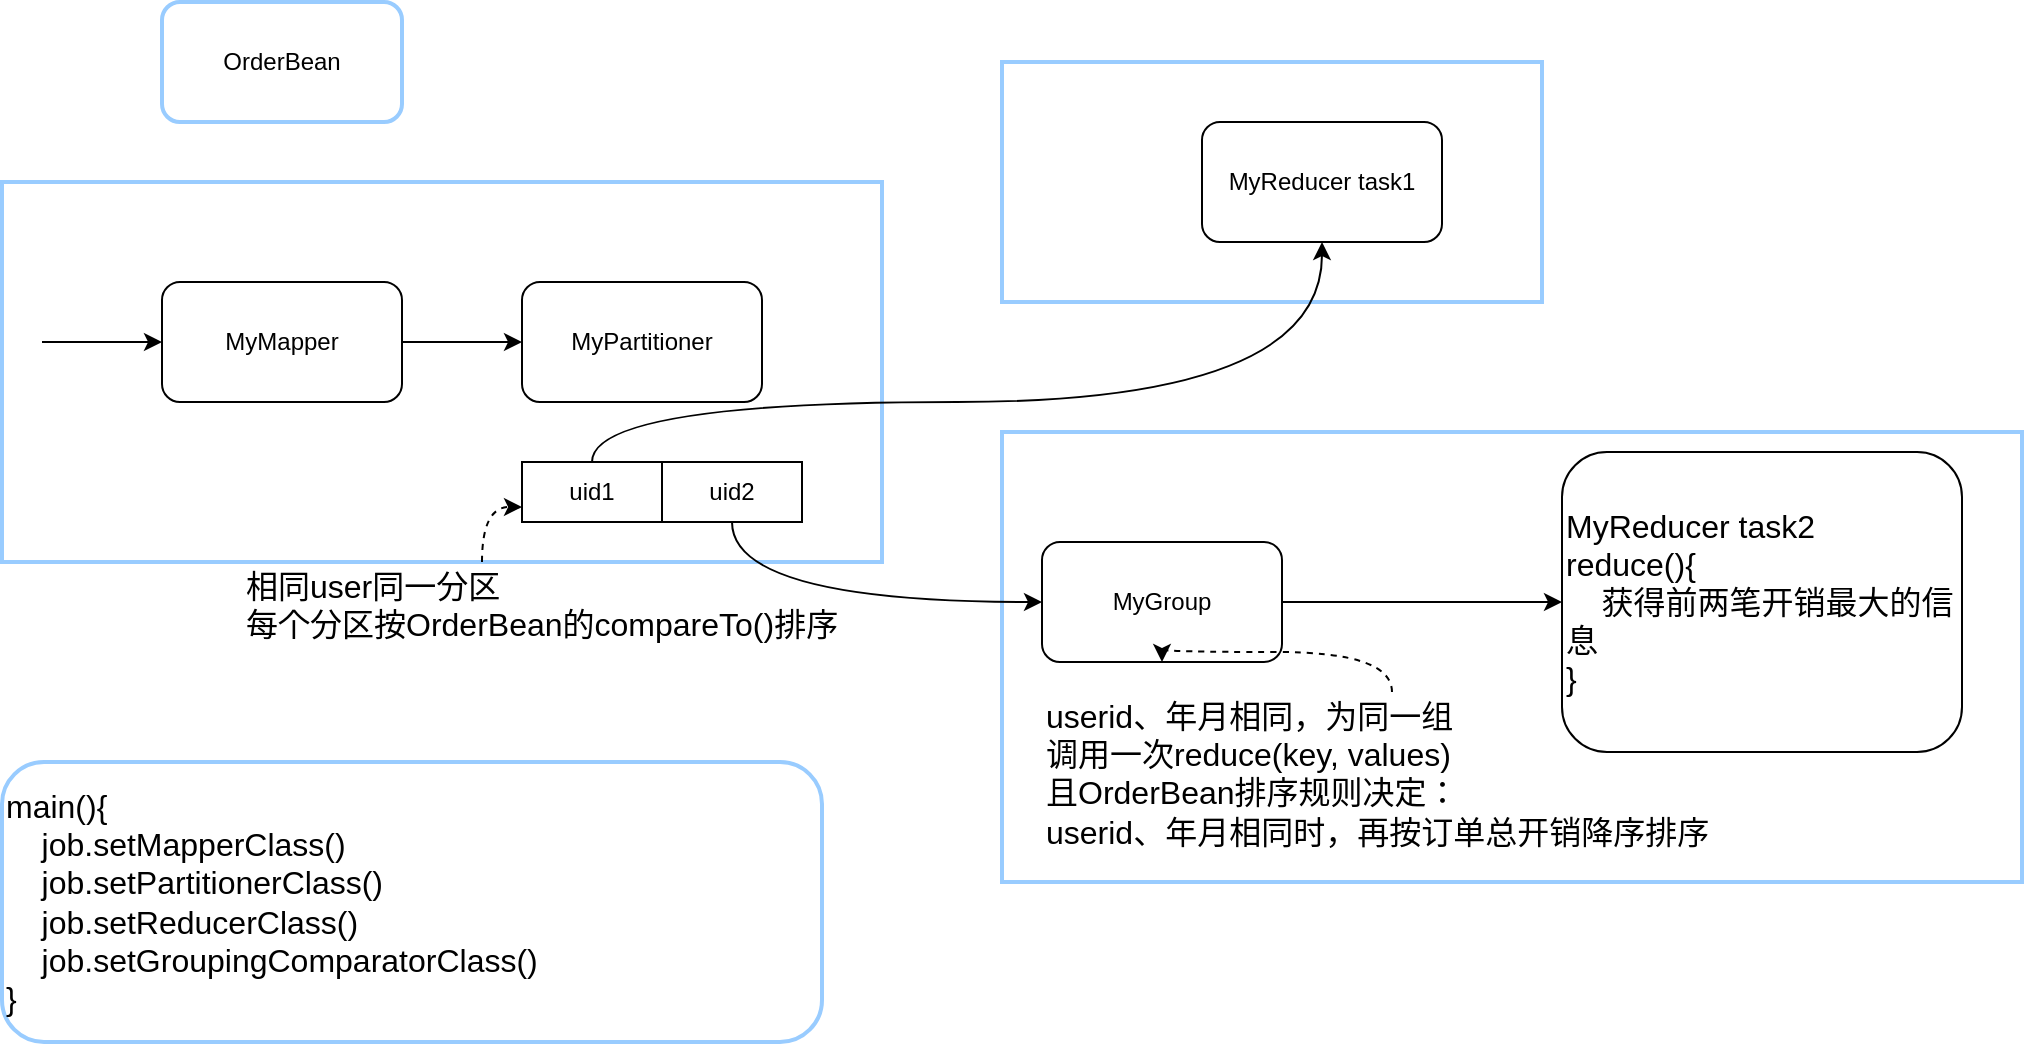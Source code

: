 <mxfile version="12.1.3" type="device" pages="1"><diagram id="J7AcV0-GHyfmJAdUDo1-" name="Page-1"><mxGraphModel dx="1634" dy="794" grid="1" gridSize="10" guides="1" tooltips="1" connect="1" arrows="1" fold="1" page="1" pageScale="1" pageWidth="2339" pageHeight="3300" math="0" shadow="0"><root><mxCell id="0"/><mxCell id="1" parent="0"/><mxCell id="vLN60qGroXsFLCZ4LbP1-23" value="" style="rounded=0;whiteSpace=wrap;html=1;fontSize=16;strokeWidth=2;strokeColor=#99CCFF;" vertex="1" parent="1"><mxGeometry x="540" y="80" width="270" height="120" as="geometry"/></mxCell><mxCell id="vLN60qGroXsFLCZ4LbP1-22" value="" style="rounded=0;whiteSpace=wrap;html=1;fontSize=16;strokeWidth=2;strokeColor=#99CCFF;" vertex="1" parent="1"><mxGeometry x="540" y="265" width="510" height="225" as="geometry"/></mxCell><mxCell id="vLN60qGroXsFLCZ4LbP1-21" value="" style="rounded=0;whiteSpace=wrap;html=1;fontSize=16;strokeWidth=2;strokeColor=#99CCFF;" vertex="1" parent="1"><mxGeometry x="40" y="140" width="440" height="190" as="geometry"/></mxCell><mxCell id="vLN60qGroXsFLCZ4LbP1-1" value="OrderBean" style="rounded=1;whiteSpace=wrap;html=1;strokeWidth=2;strokeColor=#99CCFF;" vertex="1" parent="1"><mxGeometry x="120" y="50" width="120" height="60" as="geometry"/></mxCell><mxCell id="vLN60qGroXsFLCZ4LbP1-6" style="edgeStyle=orthogonalEdgeStyle;rounded=0;orthogonalLoop=1;jettySize=auto;html=1;exitX=1;exitY=0.5;exitDx=0;exitDy=0;entryX=0;entryY=0.5;entryDx=0;entryDy=0;" edge="1" parent="1" source="vLN60qGroXsFLCZ4LbP1-3" target="vLN60qGroXsFLCZ4LbP1-5"><mxGeometry relative="1" as="geometry"/></mxCell><mxCell id="vLN60qGroXsFLCZ4LbP1-3" value="MyMapper" style="rounded=1;whiteSpace=wrap;html=1;" vertex="1" parent="1"><mxGeometry x="120" y="190" width="120" height="60" as="geometry"/></mxCell><mxCell id="vLN60qGroXsFLCZ4LbP1-4" value="" style="endArrow=classic;html=1;entryX=0;entryY=0.5;entryDx=0;entryDy=0;" edge="1" parent="1" target="vLN60qGroXsFLCZ4LbP1-3"><mxGeometry width="50" height="50" relative="1" as="geometry"><mxPoint x="60" y="220" as="sourcePoint"/><mxPoint x="170" y="270" as="targetPoint"/></mxGeometry></mxCell><mxCell id="vLN60qGroXsFLCZ4LbP1-5" value="MyPartitioner" style="rounded=1;whiteSpace=wrap;html=1;" vertex="1" parent="1"><mxGeometry x="300" y="190" width="120" height="60" as="geometry"/></mxCell><mxCell id="vLN60qGroXsFLCZ4LbP1-15" style="edgeStyle=orthogonalEdgeStyle;curved=1;rounded=0;orthogonalLoop=1;jettySize=auto;html=1;exitX=0.5;exitY=1;exitDx=0;exitDy=0;entryX=0;entryY=0.5;entryDx=0;entryDy=0;" edge="1" parent="1" source="vLN60qGroXsFLCZ4LbP1-8" target="vLN60qGroXsFLCZ4LbP1-16"><mxGeometry relative="1" as="geometry"/></mxCell><mxCell id="vLN60qGroXsFLCZ4LbP1-8" value="uid2" style="rounded=0;whiteSpace=wrap;html=1;" vertex="1" parent="1"><mxGeometry x="370" y="280" width="70" height="30" as="geometry"/></mxCell><mxCell id="vLN60qGroXsFLCZ4LbP1-19" style="edgeStyle=orthogonalEdgeStyle;curved=1;rounded=0;orthogonalLoop=1;jettySize=auto;html=1;entryX=0;entryY=0.75;entryDx=0;entryDy=0;fontSize=16;dashed=1;" edge="1" parent="1" source="vLN60qGroXsFLCZ4LbP1-9" target="vLN60qGroXsFLCZ4LbP1-7"><mxGeometry relative="1" as="geometry"/></mxCell><mxCell id="vLN60qGroXsFLCZ4LbP1-9" value="相同user同一分区&lt;br style=&quot;font-size: 16px;&quot;&gt;每个分区按OrderBean的compareTo()排序" style="text;html=1;resizable=0;points=[];autosize=1;align=left;verticalAlign=top;spacingTop=-4;fontSize=16;" vertex="1" parent="1"><mxGeometry x="160" y="330" width="240" height="30" as="geometry"/></mxCell><mxCell id="vLN60qGroXsFLCZ4LbP1-10" value="MyReducer task1" style="rounded=1;whiteSpace=wrap;html=1;" vertex="1" parent="1"><mxGeometry x="640" y="110" width="120" height="60" as="geometry"/></mxCell><mxCell id="vLN60qGroXsFLCZ4LbP1-11" value="MyReducer task2&lt;br style=&quot;font-size: 16px;&quot;&gt;reduce(){&lt;br style=&quot;font-size: 16px;&quot;&gt;&amp;nbsp; &amp;nbsp; 获得前两笔开销最大的信息&lt;br style=&quot;font-size: 16px;&quot;&gt;}" style="rounded=1;whiteSpace=wrap;html=1;align=left;fontSize=16;" vertex="1" parent="1"><mxGeometry x="820" y="275" width="200" height="150" as="geometry"/></mxCell><mxCell id="vLN60qGroXsFLCZ4LbP1-14" style="edgeStyle=orthogonalEdgeStyle;curved=1;rounded=0;orthogonalLoop=1;jettySize=auto;html=1;exitX=0.5;exitY=0;exitDx=0;exitDy=0;entryX=0.5;entryY=1;entryDx=0;entryDy=0;" edge="1" parent="1" source="vLN60qGroXsFLCZ4LbP1-7" target="vLN60qGroXsFLCZ4LbP1-10"><mxGeometry relative="1" as="geometry"><Array as="points"><mxPoint x="335" y="250"/><mxPoint x="700" y="250"/></Array></mxGeometry></mxCell><mxCell id="vLN60qGroXsFLCZ4LbP1-7" value="uid1" style="rounded=0;whiteSpace=wrap;html=1;" vertex="1" parent="1"><mxGeometry x="300" y="280" width="70" height="30" as="geometry"/></mxCell><mxCell id="vLN60qGroXsFLCZ4LbP1-18" style="edgeStyle=orthogonalEdgeStyle;curved=1;rounded=0;orthogonalLoop=1;jettySize=auto;html=1;" edge="1" parent="1" source="vLN60qGroXsFLCZ4LbP1-16" target="vLN60qGroXsFLCZ4LbP1-11"><mxGeometry relative="1" as="geometry"/></mxCell><mxCell id="vLN60qGroXsFLCZ4LbP1-16" value="MyGroup" style="rounded=1;whiteSpace=wrap;html=1;" vertex="1" parent="1"><mxGeometry x="560" y="320" width="120" height="60" as="geometry"/></mxCell><mxCell id="vLN60qGroXsFLCZ4LbP1-20" style="edgeStyle=orthogonalEdgeStyle;curved=1;rounded=0;orthogonalLoop=1;jettySize=auto;html=1;entryX=0.5;entryY=1;entryDx=0;entryDy=0;dashed=1;fontSize=16;" edge="1" parent="1" source="vLN60qGroXsFLCZ4LbP1-17" target="vLN60qGroXsFLCZ4LbP1-16"><mxGeometry relative="1" as="geometry"/></mxCell><mxCell id="vLN60qGroXsFLCZ4LbP1-17" value="userid、年月相同，为同一组&lt;br style=&quot;font-size: 16px&quot;&gt;调用一次reduce(key, values)&lt;br style=&quot;font-size: 16px&quot;&gt;且OrderBean排序规则决定：&lt;br style=&quot;font-size: 16px&quot;&gt;userid、年月相同时，再按订单总开销降序排序" style="text;html=1;resizable=0;points=[];autosize=1;align=left;verticalAlign=top;spacingTop=-4;fontSize=16;" vertex="1" parent="1"><mxGeometry x="560" y="395" width="350" height="80" as="geometry"/></mxCell><mxCell id="vLN60qGroXsFLCZ4LbP1-24" value="main(){&lt;br&gt;&amp;nbsp; &amp;nbsp; job.setMapperClass()&lt;br&gt;&amp;nbsp; &amp;nbsp; job.setPartitionerClass()&lt;br&gt;&amp;nbsp; &amp;nbsp; job.setReducerClass()&lt;br&gt;&amp;nbsp; &amp;nbsp; job.setGroupingComparatorClass()&lt;br&gt;}" style="rounded=1;whiteSpace=wrap;html=1;fontSize=16;align=left;strokeWidth=2;strokeColor=#99CCFF;" vertex="1" parent="1"><mxGeometry x="40" y="430" width="410" height="140" as="geometry"/></mxCell></root></mxGraphModel></diagram></mxfile>